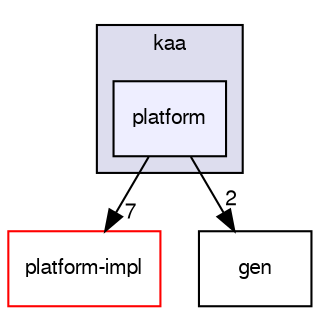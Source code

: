 digraph "/var/lib/jenkins/workspace/kaa_release_0_7_4/client/client-multi/client-c/src/kaa/platform" {
  bgcolor=transparent;
  compound=true
  node [ fontsize="10", fontname="FreeSans"];
  edge [ labelfontsize="10", labelfontname="FreeSans"];
  subgraph clusterdir_18b77f97ca845d4c248b741043d4fe43 {
    graph [ bgcolor="#ddddee", pencolor="black", label="kaa" fontname="FreeSans", fontsize="10", URL="dir_18b77f97ca845d4c248b741043d4fe43.html"]
  dir_96c267f880ea1f6e73fbb912a3e8b325 [shape=box, label="platform", style="filled", fillcolor="#eeeeff", pencolor="black", URL="dir_96c267f880ea1f6e73fbb912a3e8b325.html"];
  }
  dir_c732695e6b38bf8054cb5c221ad51535 [shape=box label="platform-impl" color="red" URL="dir_c732695e6b38bf8054cb5c221ad51535.html"];
  dir_70406acbe25fc7997bbcc29769532ef6 [shape=box label="gen" URL="dir_70406acbe25fc7997bbcc29769532ef6.html"];
  dir_96c267f880ea1f6e73fbb912a3e8b325->dir_c732695e6b38bf8054cb5c221ad51535 [headlabel="7", labeldistance=1.5 headhref="dir_000012_000017.html"];
  dir_96c267f880ea1f6e73fbb912a3e8b325->dir_70406acbe25fc7997bbcc29769532ef6 [headlabel="2", labeldistance=1.5 headhref="dir_000012_000014.html"];
}
